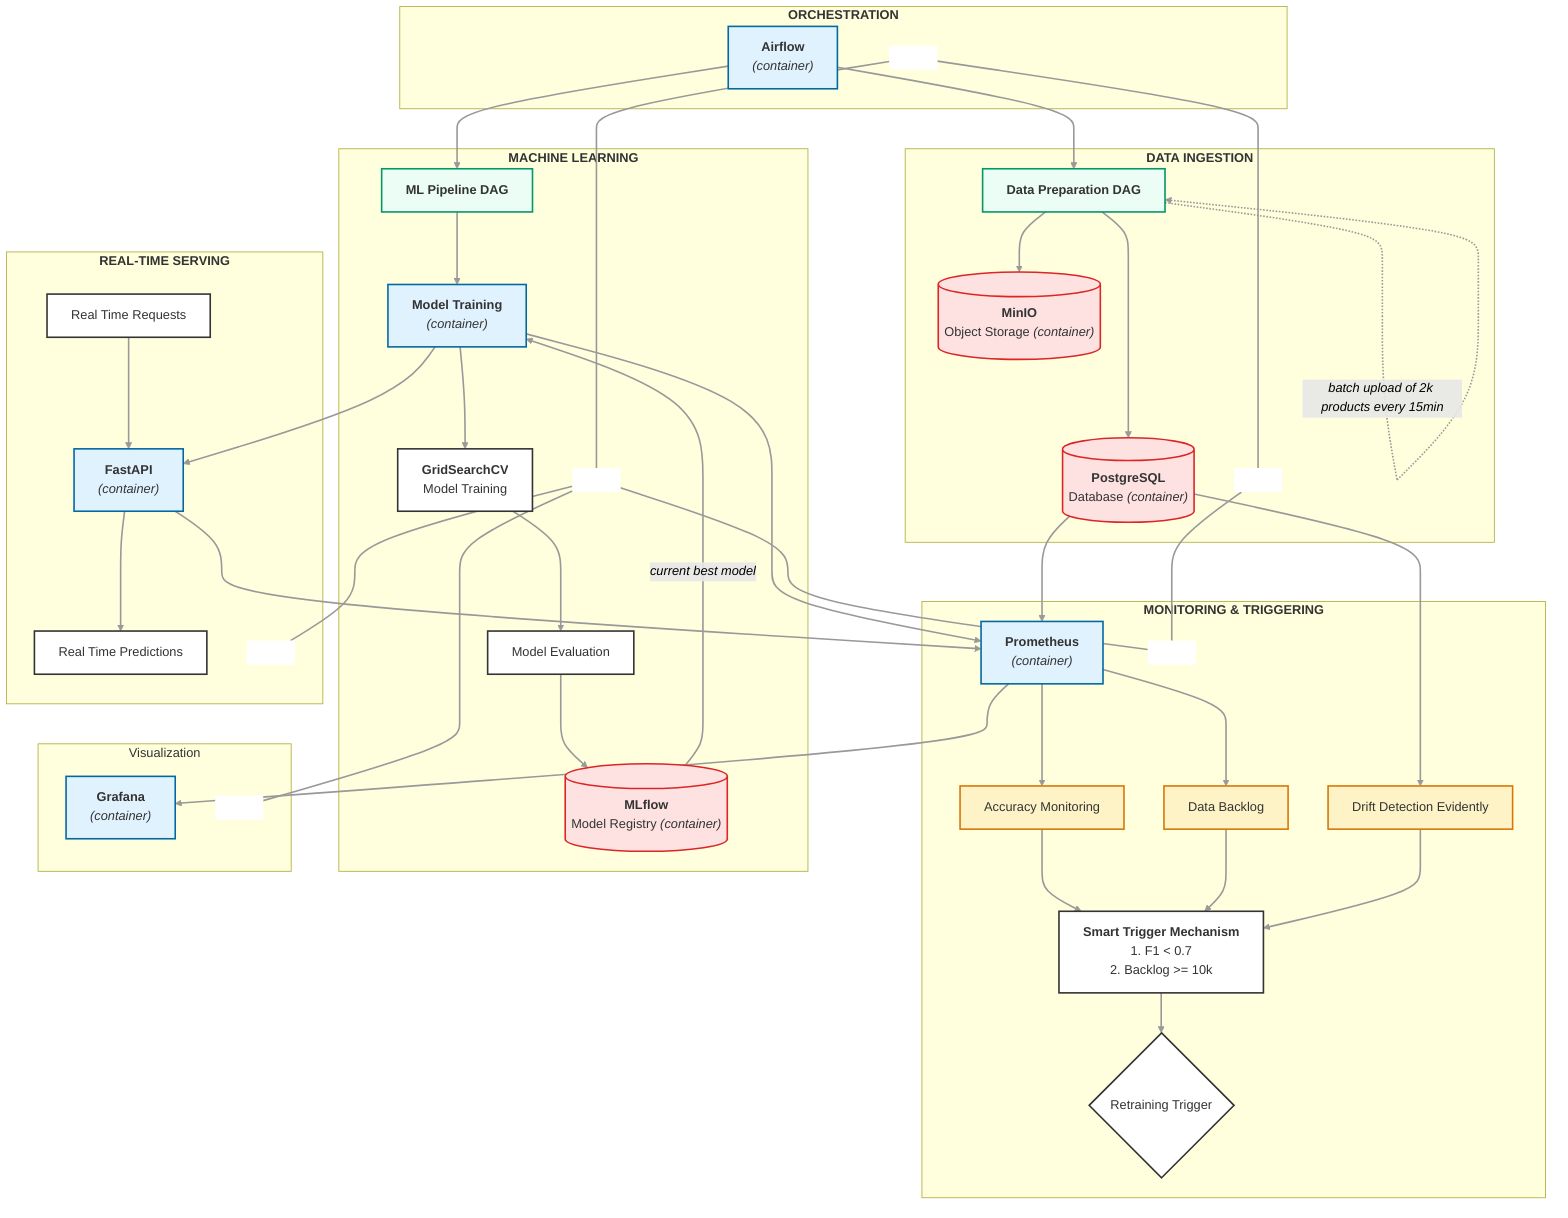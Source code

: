 graph TD


        %% ORCHESTRATION [O]
        subgraph ORCHESTRATION ["`**ORCHESTRATION**`"]
            %% O NODE
            Airflow["`**Airflow**
            _(container)_`"]
            SpacerO[ ]:::hidden
        end




        %% DATA INGESTION [DI]
        subgraph DataIngestion ["`**DATA INGESTION**`"]
            
            %% DI NODES
            
            DataDAG["`**Data Preparation DAG**`"]
            
            PostgreSQL[("`**PostgreSQL**
            Database _(container)_`")]
            
            MinIO[("`**MinIO**
            Object Storage _(container)_`")]

            SpacerDI[ ]:::hidden
            

            %% DI EDGES 
            DataDAG -. "`_batch upload of 2k products every 15min_`" .-> DataDAG
            DataDAG --> PostgreSQL & MinIO
            Airflow --> DataDAG

        end
        


        %% MONITORING & TRIGGERING [MaT]
        subgraph MonitoringTriggering ["`**MONITORING & TRIGGERING**`"]

            %% MaT NODES
            Prometheus["`**Prometheus**
            _(container)_`"]

            Accuracy["`Accuracy Monitoring`"]

            DataBacklog["`Data Backlog`"]

            DriftDetection["`Drift Detection Evidently`"]

            SmartTrigger["`**Smart Trigger Mechanism**
            1. F1 < 0.7
            2. Backlog >= 10k`"]
            
            RetrainTrigger{"`Retraining Trigger`"}

            SpacerMaT[ ]:::hidden


            %% MaT EDGES
            PostgreSQL --> Prometheus
            Prometheus --> Accuracy
            Prometheus --> DataBacklog
            PostgreSQL --> DriftDetection
            Accuracy --> SmartTrigger
            DataBacklog --> SmartTrigger
            DriftDetection --> SmartTrigger
            SmartTrigger --> RetrainTrigger
            %%RetrainTrigger -. "`_only if necessary_`" .-> MLDAG

        end


        %% MACHINE LEARNING [ML]
        subgraph MachineLearning ["`**MACHINE LEARNING**`"]

            %% MT NODES
            MLDAG["`**ML Pipeline DAG**`"]
            MLContainer["`**Model Training**
            _(container)_`"]
            
            Training["`**GridSearchCV**
            Model Training`"]
            
            Evaluation["`Model Evaluation`"]
            
            MLflow[("`**MLflow**
            Model Registry _(container)_`")]

            SpacerML[ ]:::hidden
            

            %% MT NODES
            Airflow --> MLDAG
            MLDAG --> MLContainer
            MLContainer --> Prometheus & Training
            Training --> Evaluation
            Evaluation --> MLflow
            MLflow -- "`_current best model_`" --> MLContainer
        end



    %% REAL-TIME SERVING [RTS]
    subgraph RealTimeServing ["`**REAL-TIME SERVING**`"]

        %% RTS NODES

        FastAPI["`**FastAPI**
        _(container)_`"]

        RealTimeRequests["`Real Time Requests`"]
        
        RealTimePredictions["`Real Time Predictions`"]

        SpacerRTS[ ]:::hidden
        

        %% RTS NODES
        FastAPI --> Prometheus
        RealTimeRequests --> FastAPI
        FastAPI --> RealTimePredictions
        MLContainer --> FastAPI
    
    end


    %% Visualization [V]
    subgraph Visualization ["Visualization"]
        
        %% V NODE
        Grafana["`**Grafana**
        _(container)_`"]
        SpacerV[ ]:::hidden
        
        %% V EDGE
        Prometheus --> Grafana
    end

    %% LAYOUT: LOCK FLOWCHART
    SpacerO ~~~ SpacerDI & SpacerML
    SpacerDI ~~~ SpacerMaT
    SpacerML ~~~ SpacerMaT
    SpacerML ~~~ SpacerRTS
    SpacerML ~~~ SpacerV


    %% STYLING

    %% Apply default styles to ALL nodes
    classDef default fill:#FFF,stroke:#333,stroke-width:2px;

    %% Apply default styles to ALL edges
    linkStyle default stroke:#999,stroke-width:2px,color:black;

    class MLContainer,FastAPI,Airflow,Prometheus,Grafana container
    class PostgreSQL,MinIO,MLflow storage
    class DataDAG,MLDAG service
    class Accuracy,DataBacklog,DriftDetection monitoring
    class SpacerO,SpacerDI,SpacerMaT,SpacerML,SpacerRTS,SpacerV spacer

    classDef container fill:#E0F2FE,stroke:#0369A1,stroke-width:2px
    classDef storage fill:#FEE2E2,stroke:#DC2626,stroke-width:2px
    classDef service fill:#ECFDF5,stroke:#059669,stroke-width:2px
    classDef monitoring fill:#FEF3C7,stroke:#D97706,stroke-width:2px
    classDef spacer fill:#FFF,stroke:#FFF,stroke-width:0px